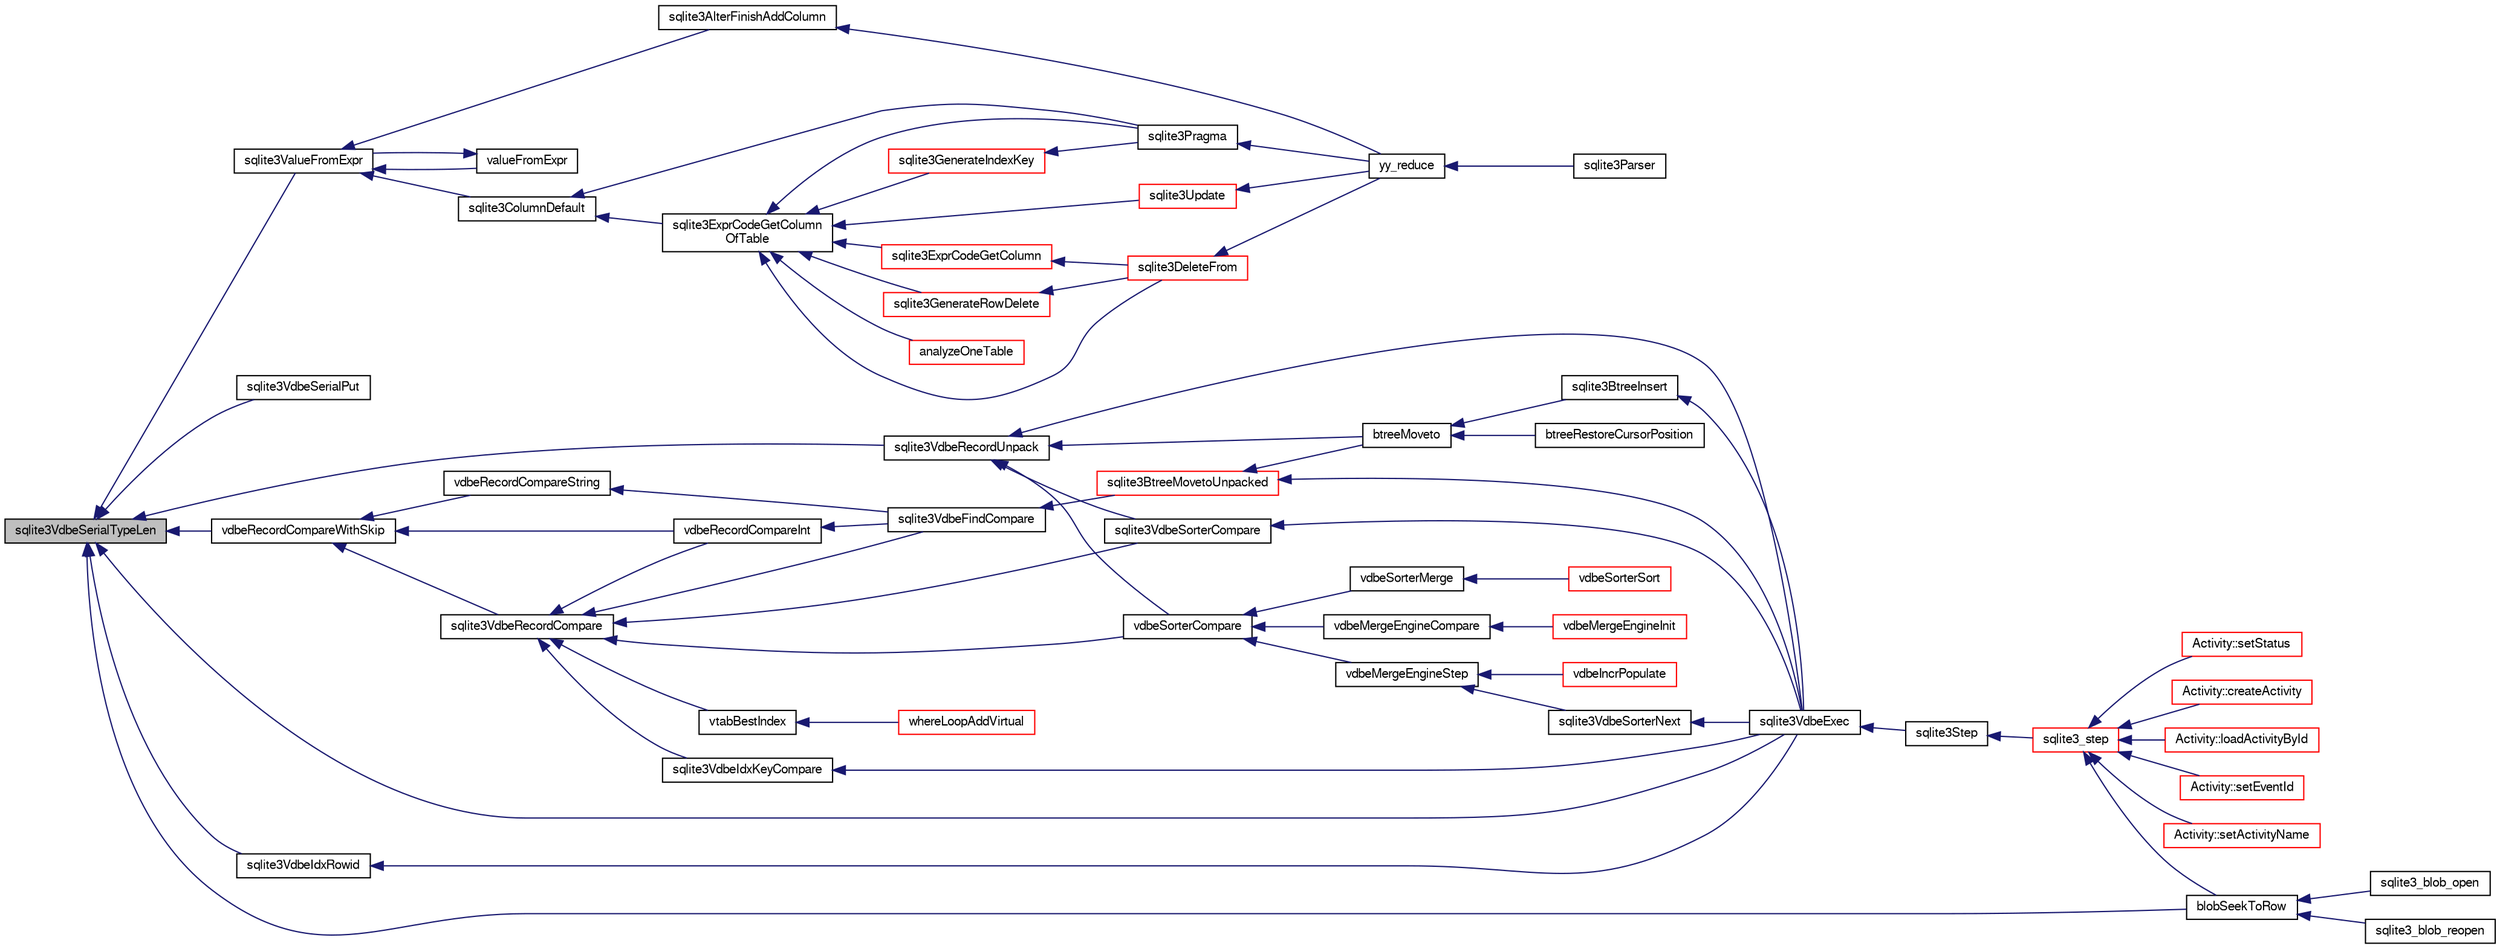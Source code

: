 digraph "sqlite3VdbeSerialTypeLen"
{
  edge [fontname="FreeSans",fontsize="10",labelfontname="FreeSans",labelfontsize="10"];
  node [fontname="FreeSans",fontsize="10",shape=record];
  rankdir="LR";
  Node789672 [label="sqlite3VdbeSerialTypeLen",height=0.2,width=0.4,color="black", fillcolor="grey75", style="filled", fontcolor="black"];
  Node789672 -> Node789673 [dir="back",color="midnightblue",fontsize="10",style="solid",fontname="FreeSans"];
  Node789673 [label="sqlite3ValueFromExpr",height=0.2,width=0.4,color="black", fillcolor="white", style="filled",URL="$sqlite3_8c.html#af103c812684544760641a1cd4d9745df"];
  Node789673 -> Node789674 [dir="back",color="midnightblue",fontsize="10",style="solid",fontname="FreeSans"];
  Node789674 [label="valueFromExpr",height=0.2,width=0.4,color="black", fillcolor="white", style="filled",URL="$sqlite3_8c.html#a08f91b27c0189e8b5bcdea6537466b7c"];
  Node789674 -> Node789673 [dir="back",color="midnightblue",fontsize="10",style="solid",fontname="FreeSans"];
  Node789673 -> Node789675 [dir="back",color="midnightblue",fontsize="10",style="solid",fontname="FreeSans"];
  Node789675 [label="sqlite3AlterFinishAddColumn",height=0.2,width=0.4,color="black", fillcolor="white", style="filled",URL="$sqlite3_8c.html#a392e1e5be904b01216faae16a77c2c31"];
  Node789675 -> Node789676 [dir="back",color="midnightblue",fontsize="10",style="solid",fontname="FreeSans"];
  Node789676 [label="yy_reduce",height=0.2,width=0.4,color="black", fillcolor="white", style="filled",URL="$sqlite3_8c.html#a7c419a9b25711c666a9a2449ef377f14"];
  Node789676 -> Node789677 [dir="back",color="midnightblue",fontsize="10",style="solid",fontname="FreeSans"];
  Node789677 [label="sqlite3Parser",height=0.2,width=0.4,color="black", fillcolor="white", style="filled",URL="$sqlite3_8c.html#a0327d71a5fabe0b6a343d78a2602e72a"];
  Node789673 -> Node789678 [dir="back",color="midnightblue",fontsize="10",style="solid",fontname="FreeSans"];
  Node789678 [label="sqlite3ColumnDefault",height=0.2,width=0.4,color="black", fillcolor="white", style="filled",URL="$sqlite3_8c.html#a59f47949957801afdf53735549eacc7d"];
  Node789678 -> Node789679 [dir="back",color="midnightblue",fontsize="10",style="solid",fontname="FreeSans"];
  Node789679 [label="sqlite3ExprCodeGetColumn\lOfTable",height=0.2,width=0.4,color="black", fillcolor="white", style="filled",URL="$sqlite3_8c.html#aef676ae689397d0e050eb0a360c32315"];
  Node789679 -> Node789680 [dir="back",color="midnightblue",fontsize="10",style="solid",fontname="FreeSans"];
  Node789680 [label="sqlite3ExprCodeGetColumn",height=0.2,width=0.4,color="red", fillcolor="white", style="filled",URL="$sqlite3_8c.html#a053723da492b5bb45cb8df75c733155d"];
  Node789680 -> Node789700 [dir="back",color="midnightblue",fontsize="10",style="solid",fontname="FreeSans"];
  Node789700 [label="sqlite3DeleteFrom",height=0.2,width=0.4,color="red", fillcolor="white", style="filled",URL="$sqlite3_8c.html#ab9b4b45349188b49eabb23f94608a091"];
  Node789700 -> Node789676 [dir="back",color="midnightblue",fontsize="10",style="solid",fontname="FreeSans"];
  Node789679 -> Node789749 [dir="back",color="midnightblue",fontsize="10",style="solid",fontname="FreeSans"];
  Node789749 [label="analyzeOneTable",height=0.2,width=0.4,color="red", fillcolor="white", style="filled",URL="$sqlite3_8c.html#a31d4182bf855943a5d0526dbb4987803"];
  Node789679 -> Node789700 [dir="back",color="midnightblue",fontsize="10",style="solid",fontname="FreeSans"];
  Node789679 -> Node789699 [dir="back",color="midnightblue",fontsize="10",style="solid",fontname="FreeSans"];
  Node789699 [label="sqlite3GenerateRowDelete",height=0.2,width=0.4,color="red", fillcolor="white", style="filled",URL="$sqlite3_8c.html#a2c76cbf3027fc18fdbb8cb4cd96b77d9"];
  Node789699 -> Node789700 [dir="back",color="midnightblue",fontsize="10",style="solid",fontname="FreeSans"];
  Node789679 -> Node789688 [dir="back",color="midnightblue",fontsize="10",style="solid",fontname="FreeSans"];
  Node789688 [label="sqlite3GenerateIndexKey",height=0.2,width=0.4,color="red", fillcolor="white", style="filled",URL="$sqlite3_8c.html#ab85ac93d5c5e6760f45f07897be7f272"];
  Node789688 -> Node789713 [dir="back",color="midnightblue",fontsize="10",style="solid",fontname="FreeSans"];
  Node789713 [label="sqlite3Pragma",height=0.2,width=0.4,color="black", fillcolor="white", style="filled",URL="$sqlite3_8c.html#a111391370f58f8e6a6eca51fd34d62ed"];
  Node789713 -> Node789676 [dir="back",color="midnightblue",fontsize="10",style="solid",fontname="FreeSans"];
  Node789679 -> Node789713 [dir="back",color="midnightblue",fontsize="10",style="solid",fontname="FreeSans"];
  Node789679 -> Node789708 [dir="back",color="midnightblue",fontsize="10",style="solid",fontname="FreeSans"];
  Node789708 [label="sqlite3Update",height=0.2,width=0.4,color="red", fillcolor="white", style="filled",URL="$sqlite3_8c.html#ac5aa67c46e8cc8174566fabe6809fafa"];
  Node789708 -> Node789676 [dir="back",color="midnightblue",fontsize="10",style="solid",fontname="FreeSans"];
  Node789678 -> Node789713 [dir="back",color="midnightblue",fontsize="10",style="solid",fontname="FreeSans"];
  Node789672 -> Node789753 [dir="back",color="midnightblue",fontsize="10",style="solid",fontname="FreeSans"];
  Node789753 [label="sqlite3VdbeSerialPut",height=0.2,width=0.4,color="black", fillcolor="white", style="filled",URL="$sqlite3_8c.html#a69a932ea8e61c9df0d1dddb525107044"];
  Node789672 -> Node789754 [dir="back",color="midnightblue",fontsize="10",style="solid",fontname="FreeSans"];
  Node789754 [label="sqlite3VdbeRecordUnpack",height=0.2,width=0.4,color="black", fillcolor="white", style="filled",URL="$sqlite3_8c.html#a33dc4e6ab8c683f8c42b357da66328a0"];
  Node789754 -> Node789755 [dir="back",color="midnightblue",fontsize="10",style="solid",fontname="FreeSans"];
  Node789755 [label="btreeMoveto",height=0.2,width=0.4,color="black", fillcolor="white", style="filled",URL="$sqlite3_8c.html#a13481d732f5bb516f599d16a428034c4"];
  Node789755 -> Node789756 [dir="back",color="midnightblue",fontsize="10",style="solid",fontname="FreeSans"];
  Node789756 [label="btreeRestoreCursorPosition",height=0.2,width=0.4,color="black", fillcolor="white", style="filled",URL="$sqlite3_8c.html#ac3fe093bc4fe5a20ac5d5cabf99e119a"];
  Node789755 -> Node789757 [dir="back",color="midnightblue",fontsize="10",style="solid",fontname="FreeSans"];
  Node789757 [label="sqlite3BtreeInsert",height=0.2,width=0.4,color="black", fillcolor="white", style="filled",URL="$sqlite3_8c.html#aa6c6b68ed28d38984e5fa329794d7f02"];
  Node789757 -> Node789758 [dir="back",color="midnightblue",fontsize="10",style="solid",fontname="FreeSans"];
  Node789758 [label="sqlite3VdbeExec",height=0.2,width=0.4,color="black", fillcolor="white", style="filled",URL="$sqlite3_8c.html#a8ce40a614bdc56719c4d642b1e4dfb21"];
  Node789758 -> Node789759 [dir="back",color="midnightblue",fontsize="10",style="solid",fontname="FreeSans"];
  Node789759 [label="sqlite3Step",height=0.2,width=0.4,color="black", fillcolor="white", style="filled",URL="$sqlite3_8c.html#a3f2872e873e2758a4beedad1d5113554"];
  Node789759 -> Node789760 [dir="back",color="midnightblue",fontsize="10",style="solid",fontname="FreeSans"];
  Node789760 [label="sqlite3_step",height=0.2,width=0.4,color="red", fillcolor="white", style="filled",URL="$sqlite3_8h.html#ac1e491ce36b7471eb28387f7d3c74334"];
  Node789760 -> Node789761 [dir="back",color="midnightblue",fontsize="10",style="solid",fontname="FreeSans"];
  Node789761 [label="Activity::createActivity",height=0.2,width=0.4,color="red", fillcolor="white", style="filled",URL="$classActivity.html#a813cc5e52c14ab49b39014c134e3425b"];
  Node789760 -> Node789764 [dir="back",color="midnightblue",fontsize="10",style="solid",fontname="FreeSans"];
  Node789764 [label="Activity::loadActivityById",height=0.2,width=0.4,color="red", fillcolor="white", style="filled",URL="$classActivity.html#abe4ffb4f08a47212ebf9013259d9e7fd"];
  Node789760 -> Node789766 [dir="back",color="midnightblue",fontsize="10",style="solid",fontname="FreeSans"];
  Node789766 [label="Activity::setEventId",height=0.2,width=0.4,color="red", fillcolor="white", style="filled",URL="$classActivity.html#adb1d0fd0d08f473e068f0a4086bfa9ca"];
  Node789760 -> Node789767 [dir="back",color="midnightblue",fontsize="10",style="solid",fontname="FreeSans"];
  Node789767 [label="Activity::setActivityName",height=0.2,width=0.4,color="red", fillcolor="white", style="filled",URL="$classActivity.html#a62dc3737b33915a36086f9dd26d16a81"];
  Node789760 -> Node789768 [dir="back",color="midnightblue",fontsize="10",style="solid",fontname="FreeSans"];
  Node789768 [label="Activity::setStatus",height=0.2,width=0.4,color="red", fillcolor="white", style="filled",URL="$classActivity.html#af618135a7738f4d2a7ee147a8ef912ea"];
  Node789760 -> Node789779 [dir="back",color="midnightblue",fontsize="10",style="solid",fontname="FreeSans"];
  Node789779 [label="blobSeekToRow",height=0.2,width=0.4,color="black", fillcolor="white", style="filled",URL="$sqlite3_8c.html#afff57e13332b98c8a44a7cebe38962ab"];
  Node789779 -> Node789780 [dir="back",color="midnightblue",fontsize="10",style="solid",fontname="FreeSans"];
  Node789780 [label="sqlite3_blob_open",height=0.2,width=0.4,color="black", fillcolor="white", style="filled",URL="$sqlite3_8h.html#adb8ad839a5bdd62a43785132bc7dd518"];
  Node789779 -> Node789781 [dir="back",color="midnightblue",fontsize="10",style="solid",fontname="FreeSans"];
  Node789781 [label="sqlite3_blob_reopen",height=0.2,width=0.4,color="black", fillcolor="white", style="filled",URL="$sqlite3_8h.html#abc77c24fdc0150138490359a94360f7e"];
  Node789754 -> Node789758 [dir="back",color="midnightblue",fontsize="10",style="solid",fontname="FreeSans"];
  Node789754 -> Node789945 [dir="back",color="midnightblue",fontsize="10",style="solid",fontname="FreeSans"];
  Node789945 [label="vdbeSorterCompare",height=0.2,width=0.4,color="black", fillcolor="white", style="filled",URL="$sqlite3_8c.html#a26a68c900e02f2594095fbb9847bcfcb"];
  Node789945 -> Node789946 [dir="back",color="midnightblue",fontsize="10",style="solid",fontname="FreeSans"];
  Node789946 [label="vdbeSorterMerge",height=0.2,width=0.4,color="black", fillcolor="white", style="filled",URL="$sqlite3_8c.html#aaa5703afbca87873591cd9aaf20c07c1"];
  Node789946 -> Node789947 [dir="back",color="midnightblue",fontsize="10",style="solid",fontname="FreeSans"];
  Node789947 [label="vdbeSorterSort",height=0.2,width=0.4,color="red", fillcolor="white", style="filled",URL="$sqlite3_8c.html#a37472d80f20a7dec4ce84ad277d3341c"];
  Node789945 -> Node789953 [dir="back",color="midnightblue",fontsize="10",style="solid",fontname="FreeSans"];
  Node789953 [label="vdbeMergeEngineStep",height=0.2,width=0.4,color="black", fillcolor="white", style="filled",URL="$sqlite3_8c.html#a36af2b5bd30bb2d097a185ce7b349aed"];
  Node789953 -> Node789954 [dir="back",color="midnightblue",fontsize="10",style="solid",fontname="FreeSans"];
  Node789954 [label="vdbeIncrPopulate",height=0.2,width=0.4,color="red", fillcolor="white", style="filled",URL="$sqlite3_8c.html#a157a9f79260999f8f5f336d246f7b1bd"];
  Node789953 -> Node789967 [dir="back",color="midnightblue",fontsize="10",style="solid",fontname="FreeSans"];
  Node789967 [label="sqlite3VdbeSorterNext",height=0.2,width=0.4,color="black", fillcolor="white", style="filled",URL="$sqlite3_8c.html#a2c124733226f09f5b5ac860635be7850"];
  Node789967 -> Node789758 [dir="back",color="midnightblue",fontsize="10",style="solid",fontname="FreeSans"];
  Node789945 -> Node789968 [dir="back",color="midnightblue",fontsize="10",style="solid",fontname="FreeSans"];
  Node789968 [label="vdbeMergeEngineCompare",height=0.2,width=0.4,color="black", fillcolor="white", style="filled",URL="$sqlite3_8c.html#a828af0ac9092cfce3a40e78e66dd0039"];
  Node789968 -> Node789963 [dir="back",color="midnightblue",fontsize="10",style="solid",fontname="FreeSans"];
  Node789963 [label="vdbeMergeEngineInit",height=0.2,width=0.4,color="red", fillcolor="white", style="filled",URL="$sqlite3_8c.html#aa3c8bfc9bbc60c4bc1402369750c8c1f"];
  Node789754 -> Node789969 [dir="back",color="midnightblue",fontsize="10",style="solid",fontname="FreeSans"];
  Node789969 [label="sqlite3VdbeSorterCompare",height=0.2,width=0.4,color="black", fillcolor="white", style="filled",URL="$sqlite3_8c.html#a6e73d18bbcc57eb7069169ef7122686c"];
  Node789969 -> Node789758 [dir="back",color="midnightblue",fontsize="10",style="solid",fontname="FreeSans"];
  Node789672 -> Node789970 [dir="back",color="midnightblue",fontsize="10",style="solid",fontname="FreeSans"];
  Node789970 [label="vdbeRecordCompareWithSkip",height=0.2,width=0.4,color="black", fillcolor="white", style="filled",URL="$sqlite3_8c.html#a3e4bfdbbc6a8b6120c6df742e0720078"];
  Node789970 -> Node789971 [dir="back",color="midnightblue",fontsize="10",style="solid",fontname="FreeSans"];
  Node789971 [label="sqlite3VdbeRecordCompare",height=0.2,width=0.4,color="black", fillcolor="white", style="filled",URL="$sqlite3_8c.html#a58c98706c7f8dd49c401c05bfe4932da"];
  Node789971 -> Node789972 [dir="back",color="midnightblue",fontsize="10",style="solid",fontname="FreeSans"];
  Node789972 [label="vdbeRecordCompareInt",height=0.2,width=0.4,color="black", fillcolor="white", style="filled",URL="$sqlite3_8c.html#a459104c31aa42ddf98d697d52e21270d"];
  Node789972 -> Node789973 [dir="back",color="midnightblue",fontsize="10",style="solid",fontname="FreeSans"];
  Node789973 [label="sqlite3VdbeFindCompare",height=0.2,width=0.4,color="black", fillcolor="white", style="filled",URL="$sqlite3_8c.html#ad9c940db4ada13b5cafa9db531e0490f"];
  Node789973 -> Node789974 [dir="back",color="midnightblue",fontsize="10",style="solid",fontname="FreeSans"];
  Node789974 [label="sqlite3BtreeMovetoUnpacked",height=0.2,width=0.4,color="red", fillcolor="white", style="filled",URL="$sqlite3_8c.html#a6d0b5aed55d5e85a0a6bfcae169fe579"];
  Node789974 -> Node789755 [dir="back",color="midnightblue",fontsize="10",style="solid",fontname="FreeSans"];
  Node789974 -> Node789758 [dir="back",color="midnightblue",fontsize="10",style="solid",fontname="FreeSans"];
  Node789971 -> Node789973 [dir="back",color="midnightblue",fontsize="10",style="solid",fontname="FreeSans"];
  Node789971 -> Node789977 [dir="back",color="midnightblue",fontsize="10",style="solid",fontname="FreeSans"];
  Node789977 [label="sqlite3VdbeIdxKeyCompare",height=0.2,width=0.4,color="black", fillcolor="white", style="filled",URL="$sqlite3_8c.html#a633ec6b384086f70ef61b64a5269afc9"];
  Node789977 -> Node789758 [dir="back",color="midnightblue",fontsize="10",style="solid",fontname="FreeSans"];
  Node789971 -> Node789945 [dir="back",color="midnightblue",fontsize="10",style="solid",fontname="FreeSans"];
  Node789971 -> Node789969 [dir="back",color="midnightblue",fontsize="10",style="solid",fontname="FreeSans"];
  Node789971 -> Node789978 [dir="back",color="midnightblue",fontsize="10",style="solid",fontname="FreeSans"];
  Node789978 [label="vtabBestIndex",height=0.2,width=0.4,color="black", fillcolor="white", style="filled",URL="$sqlite3_8c.html#a7c9e7ebb514ed9b71c217bf567decf82"];
  Node789978 -> Node789979 [dir="back",color="midnightblue",fontsize="10",style="solid",fontname="FreeSans"];
  Node789979 [label="whereLoopAddVirtual",height=0.2,width=0.4,color="red", fillcolor="white", style="filled",URL="$sqlite3_8c.html#a33925379c63da49cea2e66c7780a4873"];
  Node789970 -> Node789972 [dir="back",color="midnightblue",fontsize="10",style="solid",fontname="FreeSans"];
  Node789970 -> Node789982 [dir="back",color="midnightblue",fontsize="10",style="solid",fontname="FreeSans"];
  Node789982 [label="vdbeRecordCompareString",height=0.2,width=0.4,color="black", fillcolor="white", style="filled",URL="$sqlite3_8c.html#af821a18a0284c3656bc001223fae440b"];
  Node789982 -> Node789973 [dir="back",color="midnightblue",fontsize="10",style="solid",fontname="FreeSans"];
  Node789672 -> Node789983 [dir="back",color="midnightblue",fontsize="10",style="solid",fontname="FreeSans"];
  Node789983 [label="sqlite3VdbeIdxRowid",height=0.2,width=0.4,color="black", fillcolor="white", style="filled",URL="$sqlite3_8c.html#a1a759afe6bc723418d03214c07ba410f"];
  Node789983 -> Node789758 [dir="back",color="midnightblue",fontsize="10",style="solid",fontname="FreeSans"];
  Node789672 -> Node789758 [dir="back",color="midnightblue",fontsize="10",style="solid",fontname="FreeSans"];
  Node789672 -> Node789779 [dir="back",color="midnightblue",fontsize="10",style="solid",fontname="FreeSans"];
}
